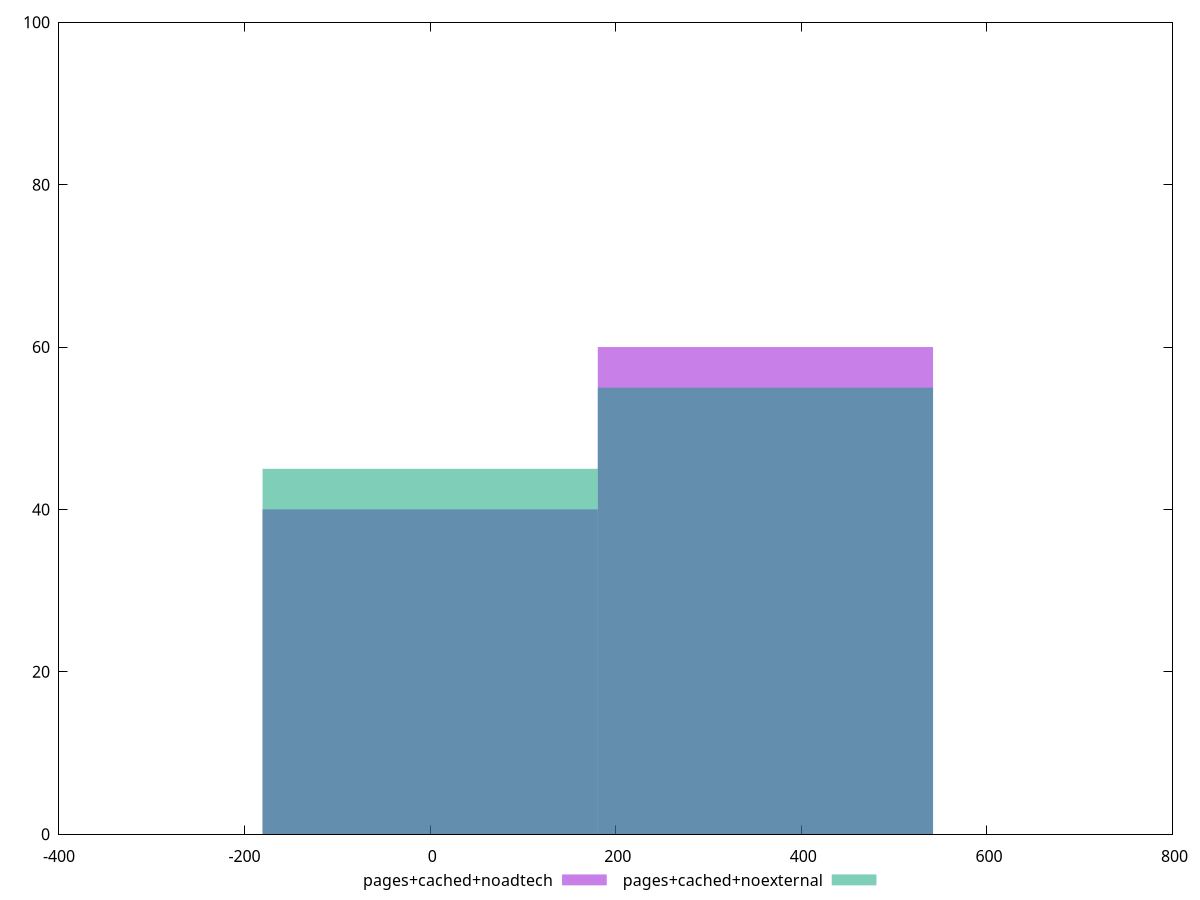 reset
set terminal svg size 640, 500 enhanced background rgb 'white'
set output "reprap/render-blocking-resources/comparison/histogram/4_vs_5.svg"

$pagesCachedNoadtech <<EOF
361.2991204295408 60
0 40
EOF

$pagesCachedNoexternal <<EOF
0 45
361.2991204295408 55
EOF

set key outside below
set boxwidth 361.2991204295408
set yrange [0:100]
set style fill transparent solid 0.5 noborder

plot \
  $pagesCachedNoadtech title "pages+cached+noadtech" with boxes, \
  $pagesCachedNoexternal title "pages+cached+noexternal" with boxes, \


reset
